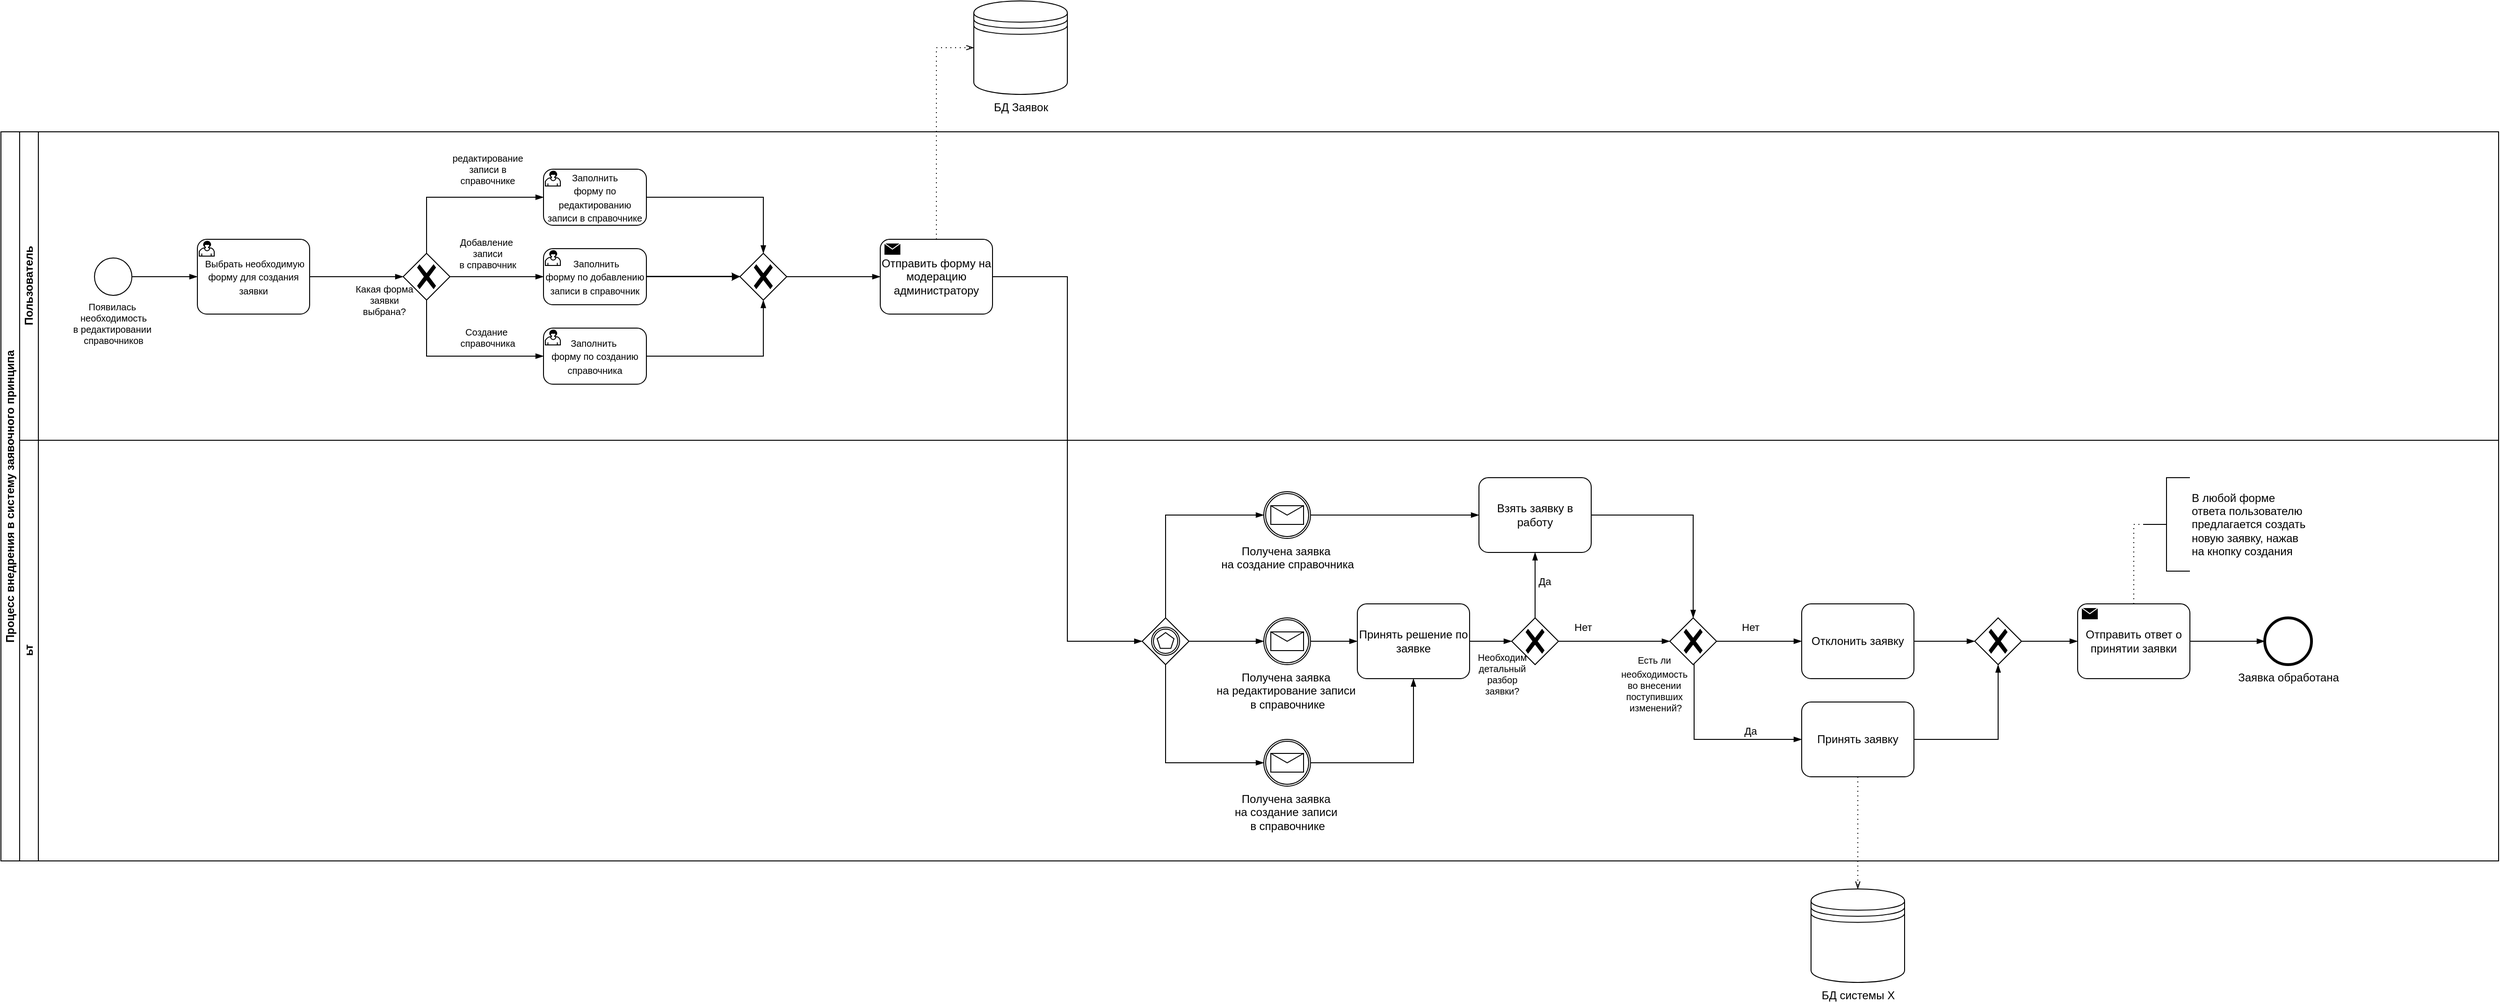 <mxfile version="24.7.12">
  <diagram name="Страница — 1" id="1qv4vFxmNp9FjW8guF_z">
    <mxGraphModel dx="3187" dy="2507" grid="1" gridSize="10" guides="1" tooltips="1" connect="1" arrows="1" fold="1" page="1" pageScale="1" pageWidth="1169" pageHeight="827" math="0" shadow="0">
      <root>
        <mxCell id="0" />
        <mxCell id="1" parent="0" />
        <mxCell id="p0GBYBw1AZXwjJskAA-A-25" value="Процесс внедрения в систему заявочного принципа" style="swimlane;html=1;childLayout=stackLayout;resizeParent=1;resizeParentMax=0;horizontal=0;startSize=20;horizontalStack=0;whiteSpace=wrap;" parent="1" vertex="1">
          <mxGeometry x="20" y="30" width="2670" height="780" as="geometry" />
        </mxCell>
        <mxCell id="p0GBYBw1AZXwjJskAA-A-26" value="Пользователь" style="swimlane;html=1;startSize=20;horizontal=0;" parent="p0GBYBw1AZXwjJskAA-A-25" vertex="1">
          <mxGeometry x="20" width="2650" height="330" as="geometry" />
        </mxCell>
        <mxCell id="p0GBYBw1AZXwjJskAA-A-30" value="&lt;font style=&quot;font-size: 10px;&quot;&gt;Появилась&amp;nbsp;&lt;/font&gt;&lt;div style=&quot;font-size: 10px;&quot;&gt;&lt;font style=&quot;font-size: 10px;&quot;&gt;необходимость&lt;br style=&quot;font-size: 10px;&quot;&gt;в редактировании&amp;nbsp;&lt;/font&gt;&lt;/div&gt;&lt;div style=&quot;font-size: 10px;&quot;&gt;&lt;font style=&quot;font-size: 10px;&quot;&gt;справочников&lt;/font&gt;&lt;/div&gt;" style="points=[[0.145,0.145,0],[0.5,0,0],[0.855,0.145,0],[1,0.5,0],[0.855,0.855,0],[0.5,1,0],[0.145,0.855,0],[0,0.5,0]];shape=mxgraph.bpmn.event;html=1;verticalLabelPosition=bottom;labelBackgroundColor=#ffffff;verticalAlign=top;align=center;perimeter=ellipsePerimeter;outlineConnect=0;aspect=fixed;outline=standard;symbol=general;fontSize=10;" parent="p0GBYBw1AZXwjJskAA-A-26" vertex="1">
          <mxGeometry x="80" y="135" width="40" height="40" as="geometry" />
        </mxCell>
        <mxCell id="p0GBYBw1AZXwjJskAA-A-43" value="" style="edgeStyle=elbowEdgeStyle;fontSize=12;html=1;endArrow=blockThin;endFill=1;rounded=0;exitX=1;exitY=0.5;exitDx=0;exitDy=0;exitPerimeter=0;entryX=0;entryY=0.5;entryDx=0;entryDy=0;entryPerimeter=0;" parent="p0GBYBw1AZXwjJskAA-A-26" source="p0GBYBw1AZXwjJskAA-A-30" target="p0GBYBw1AZXwjJskAA-A-64" edge="1">
          <mxGeometry width="160" relative="1" as="geometry">
            <mxPoint x="170" y="170" as="sourcePoint" />
            <mxPoint x="190" y="155" as="targetPoint" />
          </mxGeometry>
        </mxCell>
        <mxCell id="p0GBYBw1AZXwjJskAA-A-44" value="" style="points=[[0.25,0.25,0],[0.5,0,0],[0.75,0.25,0],[1,0.5,0],[0.75,0.75,0],[0.5,1,0],[0.25,0.75,0],[0,0.5,0]];shape=mxgraph.bpmn.gateway2;html=1;verticalLabelPosition=bottom;labelBackgroundColor=#ffffff;verticalAlign=top;align=center;perimeter=rhombusPerimeter;outlineConnect=0;outline=none;symbol=none;gwType=exclusive;" parent="p0GBYBw1AZXwjJskAA-A-26" vertex="1">
          <mxGeometry x="410" y="130" width="50" height="50" as="geometry" />
        </mxCell>
        <mxCell id="p0GBYBw1AZXwjJskAA-A-45" value="" style="edgeStyle=elbowEdgeStyle;fontSize=12;html=1;endArrow=blockThin;endFill=1;rounded=0;exitX=1;exitY=0.5;exitDx=0;exitDy=0;exitPerimeter=0;entryX=0;entryY=0.5;entryDx=0;entryDy=0;entryPerimeter=0;" parent="p0GBYBw1AZXwjJskAA-A-26" source="p0GBYBw1AZXwjJskAA-A-64" target="p0GBYBw1AZXwjJskAA-A-44" edge="1">
          <mxGeometry width="160" relative="1" as="geometry">
            <mxPoint x="310" y="155" as="sourcePoint" />
            <mxPoint x="500" y="170" as="targetPoint" />
          </mxGeometry>
        </mxCell>
        <mxCell id="p0GBYBw1AZXwjJskAA-A-51" value="" style="edgeStyle=elbowEdgeStyle;fontSize=12;html=1;endArrow=blockThin;endFill=1;rounded=0;exitX=0.5;exitY=0;exitDx=0;exitDy=0;exitPerimeter=0;entryX=0;entryY=0.5;entryDx=0;entryDy=0;entryPerimeter=0;fillColor=#f5f5f5;strokeColor=#000000;" parent="p0GBYBw1AZXwjJskAA-A-26" source="p0GBYBw1AZXwjJskAA-A-44" edge="1">
          <mxGeometry width="160" relative="1" as="geometry">
            <mxPoint x="450" y="115" as="sourcePoint" />
            <mxPoint x="560" y="70" as="targetPoint" />
            <Array as="points">
              <mxPoint x="435" y="100" />
            </Array>
          </mxGeometry>
        </mxCell>
        <mxCell id="p0GBYBw1AZXwjJskAA-A-54" value="&lt;font style=&quot;font-size: 10px;&quot;&gt;редактирование&lt;/font&gt;&lt;div style=&quot;font-size: 10px;&quot;&gt;&lt;font style=&quot;font-size: 10px;&quot;&gt;записи в&lt;br&gt;&lt;/font&gt;&lt;div style=&quot;&quot;&gt;&lt;font style=&quot;font-size: 10px;&quot;&gt;справочнике&lt;/font&gt;&lt;/div&gt;&lt;/div&gt;" style="edgeLabel;html=1;align=center;verticalAlign=middle;resizable=0;points=[];fontSize=11;" parent="p0GBYBw1AZXwjJskAA-A-51" vertex="1" connectable="0">
          <mxGeometry x="-0.026" y="2" relative="1" as="geometry">
            <mxPoint x="35" y="-28" as="offset" />
          </mxGeometry>
        </mxCell>
        <mxCell id="p0GBYBw1AZXwjJskAA-A-52" value="" style="edgeStyle=elbowEdgeStyle;fontSize=12;html=1;endArrow=blockThin;endFill=1;rounded=0;exitX=0.5;exitY=1;exitDx=0;exitDy=0;exitPerimeter=0;entryX=0;entryY=0.5;entryDx=0;entryDy=0;entryPerimeter=0;" parent="p0GBYBw1AZXwjJskAA-A-26" source="p0GBYBw1AZXwjJskAA-A-44" target="p0GBYBw1AZXwjJskAA-A-67" edge="1">
          <mxGeometry width="160" relative="1" as="geometry">
            <mxPoint x="435" y="300" as="sourcePoint" />
            <mxPoint x="560" y="240" as="targetPoint" />
            <Array as="points">
              <mxPoint x="435" y="270" />
            </Array>
          </mxGeometry>
        </mxCell>
        <mxCell id="p0GBYBw1AZXwjJskAA-A-56" value="&lt;font style=&quot;font-size: 10px;&quot;&gt;Создание&amp;nbsp;&lt;/font&gt;&lt;div style=&quot;font-size: 10px;&quot;&gt;&lt;font style=&quot;font-size: 10px;&quot;&gt;справочника&lt;/font&gt;&lt;/div&gt;" style="edgeLabel;html=1;align=center;verticalAlign=middle;resizable=0;points=[];" parent="p0GBYBw1AZXwjJskAA-A-52" vertex="1" connectable="0">
          <mxGeometry x="0.088" y="2" relative="1" as="geometry">
            <mxPoint x="24" y="-18" as="offset" />
          </mxGeometry>
        </mxCell>
        <mxCell id="p0GBYBw1AZXwjJskAA-A-61" style="edgeStyle=none;rounded=0;orthogonalLoop=1;jettySize=auto;html=1;exitX=0.75;exitY=0;exitDx=0;exitDy=0;exitPerimeter=0;" parent="p0GBYBw1AZXwjJskAA-A-26" edge="1">
          <mxGeometry relative="1" as="geometry">
            <mxPoint x="642.5" y="210" as="sourcePoint" />
            <mxPoint x="642.5" y="210" as="targetPoint" />
          </mxGeometry>
        </mxCell>
        <mxCell id="p0GBYBw1AZXwjJskAA-A-49" value="" style="edgeStyle=elbowEdgeStyle;fontSize=12;html=1;endArrow=blockThin;endFill=1;rounded=0;exitX=1;exitY=0.5;exitDx=0;exitDy=0;exitPerimeter=0;entryX=0;entryY=0.5;entryDx=0;entryDy=0;entryPerimeter=0;" parent="p0GBYBw1AZXwjJskAA-A-26" source="p0GBYBw1AZXwjJskAA-A-44" target="p0GBYBw1AZXwjJskAA-A-66" edge="1">
          <mxGeometry width="160" relative="1" as="geometry">
            <mxPoint x="480" y="154.72" as="sourcePoint" />
            <mxPoint x="560" y="155" as="targetPoint" />
          </mxGeometry>
        </mxCell>
        <mxCell id="p0GBYBw1AZXwjJskAA-A-55" value="&lt;font style=&quot;font-size: 10px;&quot;&gt;Добавление&amp;nbsp;&lt;/font&gt;&lt;div style=&quot;font-size: 10px;&quot;&gt;&lt;font style=&quot;font-size: 10px;&quot;&gt;записи&lt;/font&gt;&lt;div&gt;&lt;font style=&quot;font-size: 10px;&quot;&gt;в справочник&lt;/font&gt;&lt;/div&gt;&lt;/div&gt;" style="edgeLabel;html=1;align=center;verticalAlign=middle;resizable=0;points=[];" parent="p0GBYBw1AZXwjJskAA-A-49" vertex="1" connectable="0">
          <mxGeometry x="-0.316" relative="1" as="geometry">
            <mxPoint x="6" y="-25" as="offset" />
          </mxGeometry>
        </mxCell>
        <mxCell id="p0GBYBw1AZXwjJskAA-A-64" value="&lt;span style=&quot;font-size: 10px;&quot;&gt;&amp;nbsp;Выбрать необходимую форму для создания заявки&lt;/span&gt;" style="points=[[0.25,0,0],[0.5,0,0],[0.75,0,0],[1,0.25,0],[1,0.5,0],[1,0.75,0],[0.75,1,0],[0.5,1,0],[0.25,1,0],[0,0.75,0],[0,0.5,0],[0,0.25,0]];shape=mxgraph.bpmn.task;whiteSpace=wrap;rectStyle=rounded;size=10;html=1;container=1;expand=0;collapsible=0;taskMarker=user;" parent="p0GBYBw1AZXwjJskAA-A-26" vertex="1">
          <mxGeometry x="190" y="115" width="120" height="80" as="geometry" />
        </mxCell>
        <mxCell id="p0GBYBw1AZXwjJskAA-A-65" value="&lt;span style=&quot;font-size: 10px;&quot;&gt;&amp;nbsp;Заполнить&amp;nbsp;&lt;/span&gt;&lt;div&gt;&lt;span style=&quot;font-size: 10px; background-color: initial;&quot;&gt;форму по редактированию записи в справочнике&lt;/span&gt;&lt;/div&gt;" style="points=[[0.25,0,0],[0.5,0,0],[0.75,0,0],[1,0.25,0],[1,0.5,0],[1,0.75,0],[0.75,1,0],[0.5,1,0],[0.25,1,0],[0,0.75,0],[0,0.5,0],[0,0.25,0]];shape=mxgraph.bpmn.task;whiteSpace=wrap;rectStyle=rounded;size=10;html=1;container=1;expand=0;collapsible=0;taskMarker=user;" parent="p0GBYBw1AZXwjJskAA-A-26" vertex="1">
          <mxGeometry x="560" y="40" width="110" height="60" as="geometry" />
        </mxCell>
        <mxCell id="p0GBYBw1AZXwjJskAA-A-67" value="&lt;span style=&quot;font-size: 10px;&quot;&gt;Заполнить&amp;nbsp;&lt;/span&gt;&lt;div&gt;&lt;span style=&quot;font-size: 10px;&quot;&gt;форму&amp;nbsp;&lt;/span&gt;&lt;span style=&quot;font-size: 10px; background-color: initial;&quot;&gt;по созданию справочника&lt;/span&gt;&lt;/div&gt;" style="points=[[0.25,0,0],[0.5,0,0],[0.75,0,0],[1,0.25,0],[1,0.5,0],[1,0.75,0],[0.75,1,0],[0.5,1,0],[0.25,1,0],[0,0.75,0],[0,0.5,0],[0,0.25,0]];shape=mxgraph.bpmn.task;whiteSpace=wrap;rectStyle=rounded;size=10;html=1;container=1;expand=0;collapsible=0;taskMarker=user;" parent="p0GBYBw1AZXwjJskAA-A-26" vertex="1">
          <mxGeometry x="560" y="210" width="110" height="60" as="geometry" />
        </mxCell>
        <mxCell id="p0GBYBw1AZXwjJskAA-A-73" value="" style="edgeStyle=none;rounded=0;orthogonalLoop=1;jettySize=auto;html=1;exitX=1;exitY=0.5;exitDx=0;exitDy=0;exitPerimeter=0;entryX=0;entryY=0.5;entryDx=0;entryDy=0;entryPerimeter=0;" parent="p0GBYBw1AZXwjJskAA-A-26" source="p0GBYBw1AZXwjJskAA-A-66" target="p0GBYBw1AZXwjJskAA-A-68" edge="1">
          <mxGeometry relative="1" as="geometry" />
        </mxCell>
        <mxCell id="p0GBYBw1AZXwjJskAA-A-66" value="&lt;span style=&quot;font-size: 10px;&quot;&gt;&amp;nbsp; Заполнить&amp;nbsp;&lt;/span&gt;&lt;div&gt;&lt;span style=&quot;font-size: 10px;&quot;&gt;форму по добавлению записи в справочник&lt;/span&gt;&lt;/div&gt;" style="points=[[0.25,0,0],[0.5,0,0],[0.75,0,0],[1,0.25,0],[1,0.5,0],[1,0.75,0],[0.75,1,0],[0.5,1,0],[0.25,1,0],[0,0.75,0],[0,0.5,0],[0,0.25,0]];shape=mxgraph.bpmn.task;whiteSpace=wrap;rectStyle=rounded;size=10;html=1;container=1;expand=0;collapsible=0;taskMarker=user;" parent="p0GBYBw1AZXwjJskAA-A-26" vertex="1">
          <mxGeometry x="560" y="125" width="110" height="60" as="geometry" />
        </mxCell>
        <mxCell id="p0GBYBw1AZXwjJskAA-A-68" value="" style="points=[[0.25,0.25,0],[0.5,0,0],[0.75,0.25,0],[1,0.5,0],[0.75,0.75,0],[0.5,1,0],[0.25,0.75,0],[0,0.5,0]];shape=mxgraph.bpmn.gateway2;html=1;verticalLabelPosition=bottom;labelBackgroundColor=#ffffff;verticalAlign=top;align=center;perimeter=rhombusPerimeter;outlineConnect=0;outline=none;symbol=none;gwType=exclusive;" parent="p0GBYBw1AZXwjJskAA-A-26" vertex="1">
          <mxGeometry x="770" y="130" width="50" height="50" as="geometry" />
        </mxCell>
        <mxCell id="p0GBYBw1AZXwjJskAA-A-69" value="" style="edgeStyle=elbowEdgeStyle;fontSize=12;html=1;endArrow=blockThin;endFill=1;rounded=0;exitX=1;exitY=0.5;exitDx=0;exitDy=0;exitPerimeter=0;entryX=0.5;entryY=1;entryDx=0;entryDy=0;entryPerimeter=0;fillColor=#f5f5f5;strokeColor=#000000;" parent="p0GBYBw1AZXwjJskAA-A-26" source="p0GBYBw1AZXwjJskAA-A-67" target="p0GBYBw1AZXwjJskAA-A-68" edge="1">
          <mxGeometry width="160" relative="1" as="geometry">
            <mxPoint x="670" y="245" as="sourcePoint" />
            <mxPoint x="795" y="185" as="targetPoint" />
            <Array as="points">
              <mxPoint x="795" y="210" />
            </Array>
          </mxGeometry>
        </mxCell>
        <mxCell id="p0GBYBw1AZXwjJskAA-A-71" value="" style="edgeStyle=elbowEdgeStyle;fontSize=12;html=1;endArrow=blockThin;endFill=1;rounded=0;exitX=1;exitY=0.5;exitDx=0;exitDy=0;exitPerimeter=0;entryX=0;entryY=0.5;entryDx=0;entryDy=0;entryPerimeter=0;" parent="p0GBYBw1AZXwjJskAA-A-26" edge="1">
          <mxGeometry width="160" relative="1" as="geometry">
            <mxPoint x="670" y="154.63" as="sourcePoint" />
            <mxPoint x="770" y="154.63" as="targetPoint" />
          </mxGeometry>
        </mxCell>
        <mxCell id="p0GBYBw1AZXwjJskAA-A-74" value="" style="edgeStyle=elbowEdgeStyle;fontSize=12;html=1;endArrow=blockThin;endFill=1;rounded=0;exitX=1;exitY=0.5;exitDx=0;exitDy=0;exitPerimeter=0;entryX=0.5;entryY=0;entryDx=0;entryDy=0;entryPerimeter=0;fillColor=#f5f5f5;strokeColor=#000000;" parent="p0GBYBw1AZXwjJskAA-A-26" source="p0GBYBw1AZXwjJskAA-A-65" target="p0GBYBw1AZXwjJskAA-A-68" edge="1">
          <mxGeometry width="160" relative="1" as="geometry">
            <mxPoint x="670" y="115" as="sourcePoint" />
            <mxPoint x="795" y="55" as="targetPoint" />
            <Array as="points">
              <mxPoint x="795" y="85" />
            </Array>
          </mxGeometry>
        </mxCell>
        <mxCell id="p0GBYBw1AZXwjJskAA-A-75" value="Отправить форму на модерацию администратору" style="points=[[0.25,0,0],[0.5,0,0],[0.75,0,0],[1,0.25,0],[1,0.5,0],[1,0.75,0],[0.75,1,0],[0.5,1,0],[0.25,1,0],[0,0.75,0],[0,0.5,0],[0,0.25,0]];shape=mxgraph.bpmn.task;whiteSpace=wrap;rectStyle=rounded;size=10;html=1;container=1;expand=0;collapsible=0;taskMarker=send;" parent="p0GBYBw1AZXwjJskAA-A-26" vertex="1">
          <mxGeometry x="920" y="115" width="120" height="80" as="geometry" />
        </mxCell>
        <mxCell id="p0GBYBw1AZXwjJskAA-A-76" value="" style="edgeStyle=elbowEdgeStyle;fontSize=12;html=1;endArrow=blockThin;endFill=1;rounded=0;exitX=1;exitY=0.5;exitDx=0;exitDy=0;exitPerimeter=0;entryX=0;entryY=0.5;entryDx=0;entryDy=0;entryPerimeter=0;" parent="p0GBYBw1AZXwjJskAA-A-26" source="p0GBYBw1AZXwjJskAA-A-68" target="p0GBYBw1AZXwjJskAA-A-75" edge="1">
          <mxGeometry width="160" relative="1" as="geometry">
            <mxPoint x="820" y="154.63" as="sourcePoint" />
            <mxPoint x="920" y="154.63" as="targetPoint" />
          </mxGeometry>
        </mxCell>
        <mxCell id="EYE6h6jt7aNcyirHuhzn-65" value="Какая форма заявки выбрана?" style="text;html=1;strokeColor=none;fillColor=none;align=center;verticalAlign=middle;whiteSpace=wrap;rounded=0;fontSize=10;" vertex="1" parent="p0GBYBw1AZXwjJskAA-A-26">
          <mxGeometry x="350" y="165" width="80" height="30" as="geometry" />
        </mxCell>
        <mxCell id="p0GBYBw1AZXwjJskAA-A-78" value="" style="edgeStyle=elbowEdgeStyle;fontSize=12;html=1;endArrow=blockThin;endFill=1;rounded=0;exitX=1;exitY=0.5;exitDx=0;exitDy=0;exitPerimeter=0;curved=0;" parent="p0GBYBw1AZXwjJskAA-A-25" source="p0GBYBw1AZXwjJskAA-A-75" target="EYE6h6jt7aNcyirHuhzn-10" edge="1">
          <mxGeometry width="160" relative="1" as="geometry">
            <mxPoint x="1030" y="290" as="sourcePoint" />
            <mxPoint x="1110" y="530" as="targetPoint" />
          </mxGeometry>
        </mxCell>
        <mxCell id="p0GBYBw1AZXwjJskAA-A-28" value="ьт" style="swimlane;html=1;startSize=20;horizontal=0;" parent="p0GBYBw1AZXwjJskAA-A-25" vertex="1">
          <mxGeometry x="20" y="330" width="2650" height="450" as="geometry" />
        </mxCell>
        <mxCell id="EYE6h6jt7aNcyirHuhzn-10" value="" style="points=[[0.25,0.25,0],[0.5,0,0],[0.75,0.25,0],[1,0.5,0],[0.75,0.75,0],[0.5,1,0],[0.25,0.75,0],[0,0.5,0]];shape=mxgraph.bpmn.gateway2;html=1;verticalLabelPosition=bottom;labelBackgroundColor=#ffffff;verticalAlign=top;align=center;perimeter=rhombusPerimeter;outlineConnect=0;outline=catching;symbol=multiple;" vertex="1" parent="p0GBYBw1AZXwjJskAA-A-28">
          <mxGeometry x="1200" y="190" width="50" height="50" as="geometry" />
        </mxCell>
        <mxCell id="EYE6h6jt7aNcyirHuhzn-18" value="Получена заявка&amp;nbsp;&lt;div&gt;на создание справочника&lt;/div&gt;" style="points=[[0.145,0.145,0],[0.5,0,0],[0.855,0.145,0],[1,0.5,0],[0.855,0.855,0],[0.5,1,0],[0.145,0.855,0],[0,0.5,0]];shape=mxgraph.bpmn.event;html=1;verticalLabelPosition=bottom;labelBackgroundColor=#ffffff;verticalAlign=top;align=center;perimeter=ellipsePerimeter;outlineConnect=0;aspect=fixed;outline=catching;symbol=message;" vertex="1" parent="p0GBYBw1AZXwjJskAA-A-28">
          <mxGeometry x="1330" y="55" width="50" height="50" as="geometry" />
        </mxCell>
        <mxCell id="EYE6h6jt7aNcyirHuhzn-17" value="Получена заявка&amp;nbsp;&lt;div&gt;на редактирование записи&amp;nbsp;&lt;/div&gt;&lt;div&gt;в справочнике&lt;/div&gt;" style="points=[[0.145,0.145,0],[0.5,0,0],[0.855,0.145,0],[1,0.5,0],[0.855,0.855,0],[0.5,1,0],[0.145,0.855,0],[0,0.5,0]];shape=mxgraph.bpmn.event;html=1;verticalLabelPosition=bottom;labelBackgroundColor=#ffffff;verticalAlign=top;align=center;perimeter=ellipsePerimeter;outlineConnect=0;aspect=fixed;outline=catching;symbol=message;" vertex="1" parent="p0GBYBw1AZXwjJskAA-A-28">
          <mxGeometry x="1330" y="190" width="50" height="50" as="geometry" />
        </mxCell>
        <mxCell id="EYE6h6jt7aNcyirHuhzn-16" value="Получена заявка&amp;nbsp;&lt;div&gt;на создание записи&amp;nbsp;&lt;/div&gt;&lt;div&gt;в справочнике&lt;/div&gt;" style="points=[[0.145,0.145,0],[0.5,0,0],[0.855,0.145,0],[1,0.5,0],[0.855,0.855,0],[0.5,1,0],[0.145,0.855,0],[0,0.5,0]];shape=mxgraph.bpmn.event;html=1;verticalLabelPosition=bottom;labelBackgroundColor=#ffffff;verticalAlign=top;align=center;perimeter=ellipsePerimeter;outlineConnect=0;aspect=fixed;outline=catching;symbol=message;" vertex="1" parent="p0GBYBw1AZXwjJskAA-A-28">
          <mxGeometry x="1330" y="320" width="50" height="50" as="geometry" />
        </mxCell>
        <mxCell id="EYE6h6jt7aNcyirHuhzn-14" value="" style="edgeStyle=elbowEdgeStyle;fontSize=12;html=1;endArrow=blockThin;endFill=1;rounded=0;exitX=1;exitY=0.5;exitDx=0;exitDy=0;exitPerimeter=0;entryX=0;entryY=0.5;entryDx=0;entryDy=0;entryPerimeter=0;" edge="1" parent="p0GBYBw1AZXwjJskAA-A-28" source="EYE6h6jt7aNcyirHuhzn-10" target="EYE6h6jt7aNcyirHuhzn-17">
          <mxGeometry width="160" relative="1" as="geometry">
            <mxPoint x="1420" y="160" as="sourcePoint" />
            <mxPoint x="1580" y="160" as="targetPoint" />
          </mxGeometry>
        </mxCell>
        <mxCell id="EYE6h6jt7aNcyirHuhzn-15" value="" style="edgeStyle=elbowEdgeStyle;fontSize=12;html=1;endArrow=blockThin;endFill=1;rounded=0;exitX=0.5;exitY=0;exitDx=0;exitDy=0;exitPerimeter=0;entryX=0;entryY=0.5;entryDx=0;entryDy=0;entryPerimeter=0;" edge="1" parent="p0GBYBw1AZXwjJskAA-A-28" source="EYE6h6jt7aNcyirHuhzn-10" target="EYE6h6jt7aNcyirHuhzn-18">
          <mxGeometry width="160" relative="1" as="geometry">
            <mxPoint x="1400" y="60" as="sourcePoint" />
            <mxPoint x="1560" y="60" as="targetPoint" />
            <Array as="points">
              <mxPoint x="1225" y="170" />
            </Array>
          </mxGeometry>
        </mxCell>
        <mxCell id="EYE6h6jt7aNcyirHuhzn-13" value="" style="edgeStyle=elbowEdgeStyle;fontSize=12;html=1;endArrow=blockThin;endFill=1;rounded=0;exitX=0.5;exitY=1;exitDx=0;exitDy=0;exitPerimeter=0;entryX=0;entryY=0.5;entryDx=0;entryDy=0;entryPerimeter=0;" edge="1" parent="p0GBYBw1AZXwjJskAA-A-28" source="EYE6h6jt7aNcyirHuhzn-10" target="EYE6h6jt7aNcyirHuhzn-16">
          <mxGeometry width="160" relative="1" as="geometry">
            <mxPoint x="1380" y="40" as="sourcePoint" />
            <mxPoint x="1540" y="40" as="targetPoint" />
            <Array as="points">
              <mxPoint x="1225" y="260" />
            </Array>
          </mxGeometry>
        </mxCell>
        <mxCell id="EYE6h6jt7aNcyirHuhzn-24" value="" style="edgeStyle=elbowEdgeStyle;fontSize=12;html=1;endArrow=blockThin;endFill=1;rounded=0;exitX=1;exitY=0.5;exitDx=0;exitDy=0;exitPerimeter=0;entryX=0;entryY=0.5;entryDx=0;entryDy=0;entryPerimeter=0;" edge="1" parent="p0GBYBw1AZXwjJskAA-A-28" source="EYE6h6jt7aNcyirHuhzn-18" target="EYE6h6jt7aNcyirHuhzn-23">
          <mxGeometry width="160" relative="1" as="geometry">
            <mxPoint x="1260" y="295" as="sourcePoint" />
            <mxPoint x="1340" y="295" as="targetPoint" />
          </mxGeometry>
        </mxCell>
        <mxCell id="EYE6h6jt7aNcyirHuhzn-23" value="Взять заявку в работу" style="points=[[0.25,0,0],[0.5,0,0],[0.75,0,0],[1,0.25,0],[1,0.5,0],[1,0.75,0],[0.75,1,0],[0.5,1,0],[0.25,1,0],[0,0.75,0],[0,0.5,0],[0,0.25,0]];shape=mxgraph.bpmn.task;whiteSpace=wrap;rectStyle=rounded;size=10;html=1;container=1;expand=0;collapsible=0;taskMarker=abstract;" vertex="1" parent="p0GBYBw1AZXwjJskAA-A-28">
          <mxGeometry x="1560" y="40" width="120" height="80" as="geometry" />
        </mxCell>
        <mxCell id="EYE6h6jt7aNcyirHuhzn-34" value="Принять заявку" style="points=[[0.25,0,0],[0.5,0,0],[0.75,0,0],[1,0.25,0],[1,0.5,0],[1,0.75,0],[0.75,1,0],[0.5,1,0],[0.25,1,0],[0,0.75,0],[0,0.5,0],[0,0.25,0]];shape=mxgraph.bpmn.task;whiteSpace=wrap;rectStyle=rounded;size=10;html=1;container=1;expand=0;collapsible=0;taskMarker=abstract;" vertex="1" parent="p0GBYBw1AZXwjJskAA-A-28">
          <mxGeometry x="1905" y="280" width="120" height="80" as="geometry" />
        </mxCell>
        <mxCell id="EYE6h6jt7aNcyirHuhzn-38" value="Отклонить&lt;span style=&quot;background-color: initial;&quot;&gt;&amp;nbsp;заявку&lt;/span&gt;" style="points=[[0.25,0,0],[0.5,0,0],[0.75,0,0],[1,0.25,0],[1,0.5,0],[1,0.75,0],[0.75,1,0],[0.5,1,0],[0.25,1,0],[0,0.75,0],[0,0.5,0],[0,0.25,0]];shape=mxgraph.bpmn.task;whiteSpace=wrap;rectStyle=rounded;size=10;html=1;container=1;expand=0;collapsible=0;taskMarker=abstract;" vertex="1" parent="p0GBYBw1AZXwjJskAA-A-28">
          <mxGeometry x="1905" y="175" width="120" height="80" as="geometry" />
        </mxCell>
        <mxCell id="EYE6h6jt7aNcyirHuhzn-40" value="&lt;div&gt;&lt;br&gt;&lt;/div&gt;" style="points=[[0.25,0.25,0],[0.5,0,0],[0.75,0.25,0],[1,0.5,0],[0.75,0.75,0],[0.5,1,0],[0.25,0.75,0],[0,0.5,0]];shape=mxgraph.bpmn.gateway2;html=1;verticalLabelPosition=bottom;labelBackgroundColor=#ffffff;verticalAlign=top;align=center;perimeter=rhombusPerimeter;outlineConnect=0;outline=none;symbol=none;gwType=exclusive;" vertex="1" parent="p0GBYBw1AZXwjJskAA-A-28">
          <mxGeometry x="1764" y="190" width="50" height="50" as="geometry" />
        </mxCell>
        <mxCell id="EYE6h6jt7aNcyirHuhzn-47" value="" style="points=[[0.25,0.25,0],[0.5,0,0],[0.75,0.25,0],[1,0.5,0],[0.75,0.75,0],[0.5,1,0],[0.25,0.75,0],[0,0.5,0]];shape=mxgraph.bpmn.gateway2;html=1;verticalLabelPosition=bottom;labelBackgroundColor=#ffffff;verticalAlign=top;align=center;perimeter=rhombusPerimeter;outlineConnect=0;outline=none;symbol=none;gwType=exclusive;" vertex="1" parent="p0GBYBw1AZXwjJskAA-A-28">
          <mxGeometry x="1595" y="190.0" width="50" height="50" as="geometry" />
        </mxCell>
        <mxCell id="EYE6h6jt7aNcyirHuhzn-52" value="" style="edgeStyle=elbowEdgeStyle;fontSize=12;html=1;endArrow=blockThin;endFill=1;rounded=0;exitX=1;exitY=0.5;exitDx=0;exitDy=0;exitPerimeter=0;entryX=0;entryY=0.5;entryDx=0;entryDy=0;entryPerimeter=0;" edge="1" parent="p0GBYBw1AZXwjJskAA-A-28" source="EYE6h6jt7aNcyirHuhzn-54" target="EYE6h6jt7aNcyirHuhzn-47">
          <mxGeometry width="160" relative="1" as="geometry">
            <mxPoint x="1460" y="370" as="sourcePoint" />
            <mxPoint x="1620" y="370" as="targetPoint" />
          </mxGeometry>
        </mxCell>
        <mxCell id="EYE6h6jt7aNcyirHuhzn-54" value="Принять решение по заявке" style="points=[[0.25,0,0],[0.5,0,0],[0.75,0,0],[1,0.25,0],[1,0.5,0],[1,0.75,0],[0.75,1,0],[0.5,1,0],[0.25,1,0],[0,0.75,0],[0,0.5,0],[0,0.25,0]];shape=mxgraph.bpmn.task;whiteSpace=wrap;rectStyle=rounded;size=10;html=1;container=1;expand=0;collapsible=0;taskMarker=abstract;" vertex="1" parent="p0GBYBw1AZXwjJskAA-A-28">
          <mxGeometry x="1430" y="175" width="120" height="80" as="geometry" />
        </mxCell>
        <mxCell id="EYE6h6jt7aNcyirHuhzn-55" value="" style="edgeStyle=elbowEdgeStyle;fontSize=12;html=1;endArrow=blockThin;endFill=1;rounded=0;exitX=1;exitY=0.5;exitDx=0;exitDy=0;exitPerimeter=0;entryX=0;entryY=0.5;entryDx=0;entryDy=0;entryPerimeter=0;" edge="1" parent="p0GBYBw1AZXwjJskAA-A-28" source="EYE6h6jt7aNcyirHuhzn-17" target="EYE6h6jt7aNcyirHuhzn-54">
          <mxGeometry width="160" relative="1" as="geometry">
            <mxPoint x="1440" y="330" as="sourcePoint" />
            <mxPoint x="1440" y="215" as="targetPoint" />
          </mxGeometry>
        </mxCell>
        <mxCell id="EYE6h6jt7aNcyirHuhzn-58" value="" style="edgeStyle=elbowEdgeStyle;fontSize=12;html=1;endArrow=blockThin;endFill=1;rounded=0;exitX=1;exitY=0.5;exitDx=0;exitDy=0;exitPerimeter=0;entryX=0.5;entryY=1;entryDx=0;entryDy=0;entryPerimeter=0;" edge="1" parent="p0GBYBw1AZXwjJskAA-A-28" target="EYE6h6jt7aNcyirHuhzn-54" source="EYE6h6jt7aNcyirHuhzn-16">
          <mxGeometry width="160" relative="1" as="geometry">
            <mxPoint x="1380" y="405" as="sourcePoint" />
            <mxPoint x="1430" y="405.0" as="targetPoint" />
            <Array as="points">
              <mxPoint x="1490" y="330" />
            </Array>
          </mxGeometry>
        </mxCell>
        <mxCell id="EYE6h6jt7aNcyirHuhzn-62" value="Необходим детальный разбор заявки?" style="text;html=1;strokeColor=none;fillColor=none;align=center;verticalAlign=middle;whiteSpace=wrap;rounded=0;fontSize=10;" vertex="1" parent="p0GBYBw1AZXwjJskAA-A-28">
          <mxGeometry x="1550" y="230" width="70" height="40" as="geometry" />
        </mxCell>
        <mxCell id="EYE6h6jt7aNcyirHuhzn-78" value="Отправить ответ о принятии заявки" style="points=[[0.25,0,0],[0.5,0,0],[0.75,0,0],[1,0.25,0],[1,0.5,0],[1,0.75,0],[0.75,1,0],[0.5,1,0],[0.25,1,0],[0,0.75,0],[0,0.5,0],[0,0.25,0]];shape=mxgraph.bpmn.task;whiteSpace=wrap;rectStyle=rounded;size=10;html=1;container=1;expand=0;collapsible=0;taskMarker=send;" vertex="1" parent="p0GBYBw1AZXwjJskAA-A-28">
          <mxGeometry x="2200" y="175" width="120" height="80" as="geometry" />
        </mxCell>
        <mxCell id="EYE6h6jt7aNcyirHuhzn-82" value="" style="edgeStyle=elbowEdgeStyle;fontSize=12;html=1;endArrow=blockThin;endFill=1;rounded=0;exitX=1;exitY=0.5;exitDx=0;exitDy=0;exitPerimeter=0;entryX=0.5;entryY=0;entryDx=0;entryDy=0;entryPerimeter=0;" edge="1" parent="p0GBYBw1AZXwjJskAA-A-28" source="EYE6h6jt7aNcyirHuhzn-23" target="EYE6h6jt7aNcyirHuhzn-40">
          <mxGeometry width="160" relative="1" as="geometry">
            <mxPoint x="1690" y="130" as="sourcePoint" />
            <mxPoint x="1850" y="130" as="targetPoint" />
            <Array as="points">
              <mxPoint x="1789" y="100" />
            </Array>
          </mxGeometry>
        </mxCell>
        <mxCell id="EYE6h6jt7aNcyirHuhzn-83" value="" style="edgeStyle=elbowEdgeStyle;fontSize=12;html=1;endArrow=blockThin;endFill=1;rounded=0;exitX=1;exitY=0.5;exitDx=0;exitDy=0;exitPerimeter=0;entryX=0;entryY=0.5;entryDx=0;entryDy=0;entryPerimeter=0;" edge="1" parent="p0GBYBw1AZXwjJskAA-A-28" source="EYE6h6jt7aNcyirHuhzn-47" target="EYE6h6jt7aNcyirHuhzn-40">
          <mxGeometry width="160" relative="1" as="geometry">
            <mxPoint x="1690" y="170" as="sourcePoint" />
            <mxPoint x="1850" y="170" as="targetPoint" />
          </mxGeometry>
        </mxCell>
        <mxCell id="EYE6h6jt7aNcyirHuhzn-86" value="Нет" style="edgeLabel;html=1;align=center;verticalAlign=middle;resizable=0;points=[];" vertex="1" connectable="0" parent="EYE6h6jt7aNcyirHuhzn-83">
          <mxGeometry x="-0.267" y="2" relative="1" as="geometry">
            <mxPoint x="-18" y="-13" as="offset" />
          </mxGeometry>
        </mxCell>
        <mxCell id="EYE6h6jt7aNcyirHuhzn-84" value="" style="edgeStyle=elbowEdgeStyle;fontSize=12;html=1;endArrow=blockThin;endFill=1;rounded=0;exitX=0.5;exitY=1;exitDx=0;exitDy=0;exitPerimeter=0;entryX=0;entryY=0.5;entryDx=0;entryDy=0;entryPerimeter=0;" edge="1" parent="p0GBYBw1AZXwjJskAA-A-28" source="EYE6h6jt7aNcyirHuhzn-40" target="EYE6h6jt7aNcyirHuhzn-34">
          <mxGeometry width="160" relative="1" as="geometry">
            <mxPoint x="1785" y="320" as="sourcePoint" />
            <mxPoint x="2005" y="355" as="targetPoint" />
            <Array as="points">
              <mxPoint x="1790" y="280" />
            </Array>
          </mxGeometry>
        </mxCell>
        <mxCell id="EYE6h6jt7aNcyirHuhzn-94" value="Да" style="edgeLabel;html=1;align=center;verticalAlign=middle;resizable=0;points=[];" vertex="1" connectable="0" parent="EYE6h6jt7aNcyirHuhzn-84">
          <mxGeometry x="-0.617" relative="1" as="geometry">
            <mxPoint x="60" y="34" as="offset" />
          </mxGeometry>
        </mxCell>
        <mxCell id="EYE6h6jt7aNcyirHuhzn-88" value="&lt;font style=&quot;text-wrap: nowrap; font-size: 10px;&quot;&gt;Есть ли&amp;nbsp;&lt;/font&gt;&lt;div style=&quot;text-wrap: nowrap;&quot;&gt;&lt;font style=&quot;font-size: 10px;&quot;&gt;необходимость&amp;nbsp;&lt;/font&gt;&lt;div style=&quot;font-size: 10px;&quot;&gt;во внесении&amp;nbsp;&lt;div&gt;поступивших&amp;nbsp;&lt;/div&gt;&lt;div&gt;изменений?&lt;/div&gt;&lt;/div&gt;&lt;/div&gt;" style="text;html=1;strokeColor=none;fillColor=none;align=center;verticalAlign=middle;whiteSpace=wrap;rounded=0;" vertex="1" parent="p0GBYBw1AZXwjJskAA-A-28">
          <mxGeometry x="1714" y="230" width="70" height="60" as="geometry" />
        </mxCell>
        <mxCell id="EYE6h6jt7aNcyirHuhzn-96" value="" style="edgeStyle=elbowEdgeStyle;fontSize=12;html=1;endArrow=blockThin;endFill=1;rounded=0;exitX=0.5;exitY=0;exitDx=0;exitDy=0;exitPerimeter=0;entryX=0.5;entryY=1;entryDx=0;entryDy=0;entryPerimeter=0;elbow=vertical;" edge="1" parent="p0GBYBw1AZXwjJskAA-A-28" source="EYE6h6jt7aNcyirHuhzn-47" target="EYE6h6jt7aNcyirHuhzn-23">
          <mxGeometry width="160" relative="1" as="geometry">
            <mxPoint x="1780" y="270" as="sourcePoint" />
            <mxPoint x="1940" y="270" as="targetPoint" />
          </mxGeometry>
        </mxCell>
        <mxCell id="EYE6h6jt7aNcyirHuhzn-97" value="Да" style="edgeLabel;html=1;align=center;verticalAlign=middle;resizable=0;points=[];" vertex="1" connectable="0" parent="EYE6h6jt7aNcyirHuhzn-96">
          <mxGeometry x="0.306" y="-3" relative="1" as="geometry">
            <mxPoint x="7" y="6" as="offset" />
          </mxGeometry>
        </mxCell>
        <mxCell id="EYE6h6jt7aNcyirHuhzn-102" value="" style="edgeStyle=elbowEdgeStyle;fontSize=12;html=1;endArrow=blockThin;endFill=1;rounded=0;exitX=1;exitY=0.5;exitDx=0;exitDy=0;exitPerimeter=0;entryX=0;entryY=0.5;entryDx=0;entryDy=0;entryPerimeter=0;elbow=vertical;" edge="1" parent="p0GBYBw1AZXwjJskAA-A-28" source="EYE6h6jt7aNcyirHuhzn-40" target="EYE6h6jt7aNcyirHuhzn-38">
          <mxGeometry width="160" relative="1" as="geometry">
            <mxPoint x="1850" y="140" as="sourcePoint" />
            <mxPoint x="1920" y="140" as="targetPoint" />
          </mxGeometry>
        </mxCell>
        <mxCell id="EYE6h6jt7aNcyirHuhzn-103" value="Нет" style="edgeLabel;html=1;align=center;verticalAlign=middle;resizable=0;points=[];" vertex="1" connectable="0" parent="EYE6h6jt7aNcyirHuhzn-102">
          <mxGeometry x="0.2" y="-2" relative="1" as="geometry">
            <mxPoint x="-19" y="-17" as="offset" />
          </mxGeometry>
        </mxCell>
        <mxCell id="EYE6h6jt7aNcyirHuhzn-107" value="&lt;div&gt;&lt;br&gt;&lt;/div&gt;" style="points=[[0.25,0.25,0],[0.5,0,0],[0.75,0.25,0],[1,0.5,0],[0.75,0.75,0],[0.5,1,0],[0.25,0.75,0],[0,0.5,0]];shape=mxgraph.bpmn.gateway2;html=1;verticalLabelPosition=bottom;labelBackgroundColor=#ffffff;verticalAlign=top;align=center;perimeter=rhombusPerimeter;outlineConnect=0;outline=none;symbol=none;gwType=exclusive;" vertex="1" parent="p0GBYBw1AZXwjJskAA-A-28">
          <mxGeometry x="2090" y="190" width="50" height="50" as="geometry" />
        </mxCell>
        <mxCell id="EYE6h6jt7aNcyirHuhzn-112" value="" style="edgeStyle=elbowEdgeStyle;fontSize=12;html=1;endArrow=blockThin;endFill=1;rounded=0;exitX=1;exitY=0.5;exitDx=0;exitDy=0;exitPerimeter=0;entryX=0.5;entryY=1;entryDx=0;entryDy=0;entryPerimeter=0;" edge="1" parent="p0GBYBw1AZXwjJskAA-A-28" source="EYE6h6jt7aNcyirHuhzn-34" target="EYE6h6jt7aNcyirHuhzn-107">
          <mxGeometry width="160" relative="1" as="geometry">
            <mxPoint x="1700" y="180" as="sourcePoint" />
            <mxPoint x="1860" y="180" as="targetPoint" />
            <Array as="points">
              <mxPoint x="2115" y="280" />
            </Array>
          </mxGeometry>
        </mxCell>
        <mxCell id="EYE6h6jt7aNcyirHuhzn-113" value="" style="edgeStyle=elbowEdgeStyle;fontSize=12;html=1;endArrow=blockThin;endFill=1;rounded=0;exitX=1;exitY=0.5;exitDx=0;exitDy=0;exitPerimeter=0;entryX=0;entryY=0.5;entryDx=0;entryDy=0;entryPerimeter=0;" edge="1" parent="p0GBYBw1AZXwjJskAA-A-28" source="EYE6h6jt7aNcyirHuhzn-38" target="EYE6h6jt7aNcyirHuhzn-107">
          <mxGeometry width="160" relative="1" as="geometry">
            <mxPoint x="2000" y="100" as="sourcePoint" />
            <mxPoint x="2160" y="100" as="targetPoint" />
          </mxGeometry>
        </mxCell>
        <mxCell id="EYE6h6jt7aNcyirHuhzn-114" value="" style="edgeStyle=elbowEdgeStyle;fontSize=12;html=1;endArrow=blockThin;endFill=1;rounded=0;exitX=1;exitY=0.5;exitDx=0;exitDy=0;exitPerimeter=0;entryX=0;entryY=0.5;entryDx=0;entryDy=0;entryPerimeter=0;" edge="1" parent="p0GBYBw1AZXwjJskAA-A-28" source="EYE6h6jt7aNcyirHuhzn-107" target="EYE6h6jt7aNcyirHuhzn-78">
          <mxGeometry width="160" relative="1" as="geometry">
            <mxPoint x="2060" y="100" as="sourcePoint" />
            <mxPoint x="2220" y="100" as="targetPoint" />
          </mxGeometry>
        </mxCell>
        <mxCell id="EYE6h6jt7aNcyirHuhzn-115" value="" style="edgeStyle=elbowEdgeStyle;fontSize=12;html=1;endFill=0;startFill=0;endSize=6;startSize=6;dashed=1;dashPattern=1 4;endArrow=none;startArrow=none;rounded=0;exitX=0.5;exitY=0;exitDx=0;exitDy=0;exitPerimeter=0;entryX=0;entryY=0.5;entryDx=0;entryDy=0;entryPerimeter=0;" edge="1" parent="p0GBYBw1AZXwjJskAA-A-28" source="EYE6h6jt7aNcyirHuhzn-78" target="EYE6h6jt7aNcyirHuhzn-116">
          <mxGeometry width="160" relative="1" as="geometry">
            <mxPoint x="2130" y="55.0" as="sourcePoint" />
            <mxPoint x="2265" y="55.0" as="targetPoint" />
            <Array as="points">
              <mxPoint x="2260" y="100" />
            </Array>
          </mxGeometry>
        </mxCell>
        <mxCell id="EYE6h6jt7aNcyirHuhzn-116" value="В любой форме&lt;div&gt;ответа пользователю&lt;/div&gt;&lt;div&gt;предлагается создать&lt;/div&gt;&lt;div&gt;новую заявку, нажав&lt;/div&gt;&lt;div&gt;на кнопку создания&lt;/div&gt;" style="html=1;shape=mxgraph.flowchart.annotation_2;align=left;labelPosition=right;" vertex="1" parent="p0GBYBw1AZXwjJskAA-A-28">
          <mxGeometry x="2270" y="40.0" width="50" height="100" as="geometry" />
        </mxCell>
        <mxCell id="EYE6h6jt7aNcyirHuhzn-117" value="Заявка обработана" style="points=[[0.145,0.145,0],[0.5,0,0],[0.855,0.145,0],[1,0.5,0],[0.855,0.855,0],[0.5,1,0],[0.145,0.855,0],[0,0.5,0]];shape=mxgraph.bpmn.event;html=1;verticalLabelPosition=bottom;labelBackgroundColor=#ffffff;verticalAlign=top;align=center;perimeter=ellipsePerimeter;outlineConnect=0;aspect=fixed;outline=end;symbol=terminate2;" vertex="1" parent="p0GBYBw1AZXwjJskAA-A-28">
          <mxGeometry x="2400" y="190" width="50" height="50" as="geometry" />
        </mxCell>
        <mxCell id="EYE6h6jt7aNcyirHuhzn-118" value="" style="edgeStyle=elbowEdgeStyle;fontSize=12;html=1;endArrow=blockThin;endFill=1;rounded=0;exitX=1;exitY=0.5;exitDx=0;exitDy=0;exitPerimeter=0;entryX=0;entryY=0.5;entryDx=0;entryDy=0;entryPerimeter=0;" edge="1" parent="p0GBYBw1AZXwjJskAA-A-28" source="EYE6h6jt7aNcyirHuhzn-78" target="EYE6h6jt7aNcyirHuhzn-117">
          <mxGeometry width="160" relative="1" as="geometry">
            <mxPoint x="2260" y="330" as="sourcePoint" />
            <mxPoint x="2420" y="330" as="targetPoint" />
          </mxGeometry>
        </mxCell>
        <mxCell id="EYE6h6jt7aNcyirHuhzn-98" value="БД системы X" style="shape=datastore;html=1;labelPosition=center;verticalLabelPosition=bottom;align=center;verticalAlign=top;" vertex="1" parent="1">
          <mxGeometry x="1955" y="840" width="100" height="100" as="geometry" />
        </mxCell>
        <mxCell id="EYE6h6jt7aNcyirHuhzn-104" value="" style="edgeStyle=elbowEdgeStyle;fontSize=12;html=1;endFill=0;startFill=0;endSize=6;startSize=6;dashed=1;dashPattern=1 4;endArrow=openThin;startArrow=none;rounded=0;exitX=0.5;exitY=1;exitDx=0;exitDy=0;exitPerimeter=0;entryX=0.5;entryY=0;entryDx=0;entryDy=0;" edge="1" parent="1" source="EYE6h6jt7aNcyirHuhzn-34" target="EYE6h6jt7aNcyirHuhzn-98">
          <mxGeometry width="160" relative="1" as="geometry">
            <mxPoint x="1920" y="790" as="sourcePoint" />
            <mxPoint x="2080" y="790" as="targetPoint" />
          </mxGeometry>
        </mxCell>
        <mxCell id="EYE6h6jt7aNcyirHuhzn-105" value="БД Заявок" style="shape=datastore;html=1;labelPosition=center;verticalLabelPosition=bottom;align=center;verticalAlign=top;" vertex="1" parent="1">
          <mxGeometry x="1060" y="-110" width="100" height="100" as="geometry" />
        </mxCell>
        <mxCell id="EYE6h6jt7aNcyirHuhzn-106" value="" style="edgeStyle=elbowEdgeStyle;fontSize=12;html=1;endFill=0;startFill=0;endSize=6;startSize=6;dashed=1;dashPattern=1 4;endArrow=openThin;startArrow=none;rounded=0;exitX=0.5;exitY=0;exitDx=0;exitDy=0;exitPerimeter=0;entryX=0;entryY=0.5;entryDx=0;entryDy=0;" edge="1" parent="1" source="p0GBYBw1AZXwjJskAA-A-75" target="EYE6h6jt7aNcyirHuhzn-105">
          <mxGeometry width="160" relative="1" as="geometry">
            <mxPoint x="1150" y="80" as="sourcePoint" />
            <mxPoint x="1310" y="80" as="targetPoint" />
            <Array as="points">
              <mxPoint x="1020" y="70" />
            </Array>
          </mxGeometry>
        </mxCell>
      </root>
    </mxGraphModel>
  </diagram>
</mxfile>
